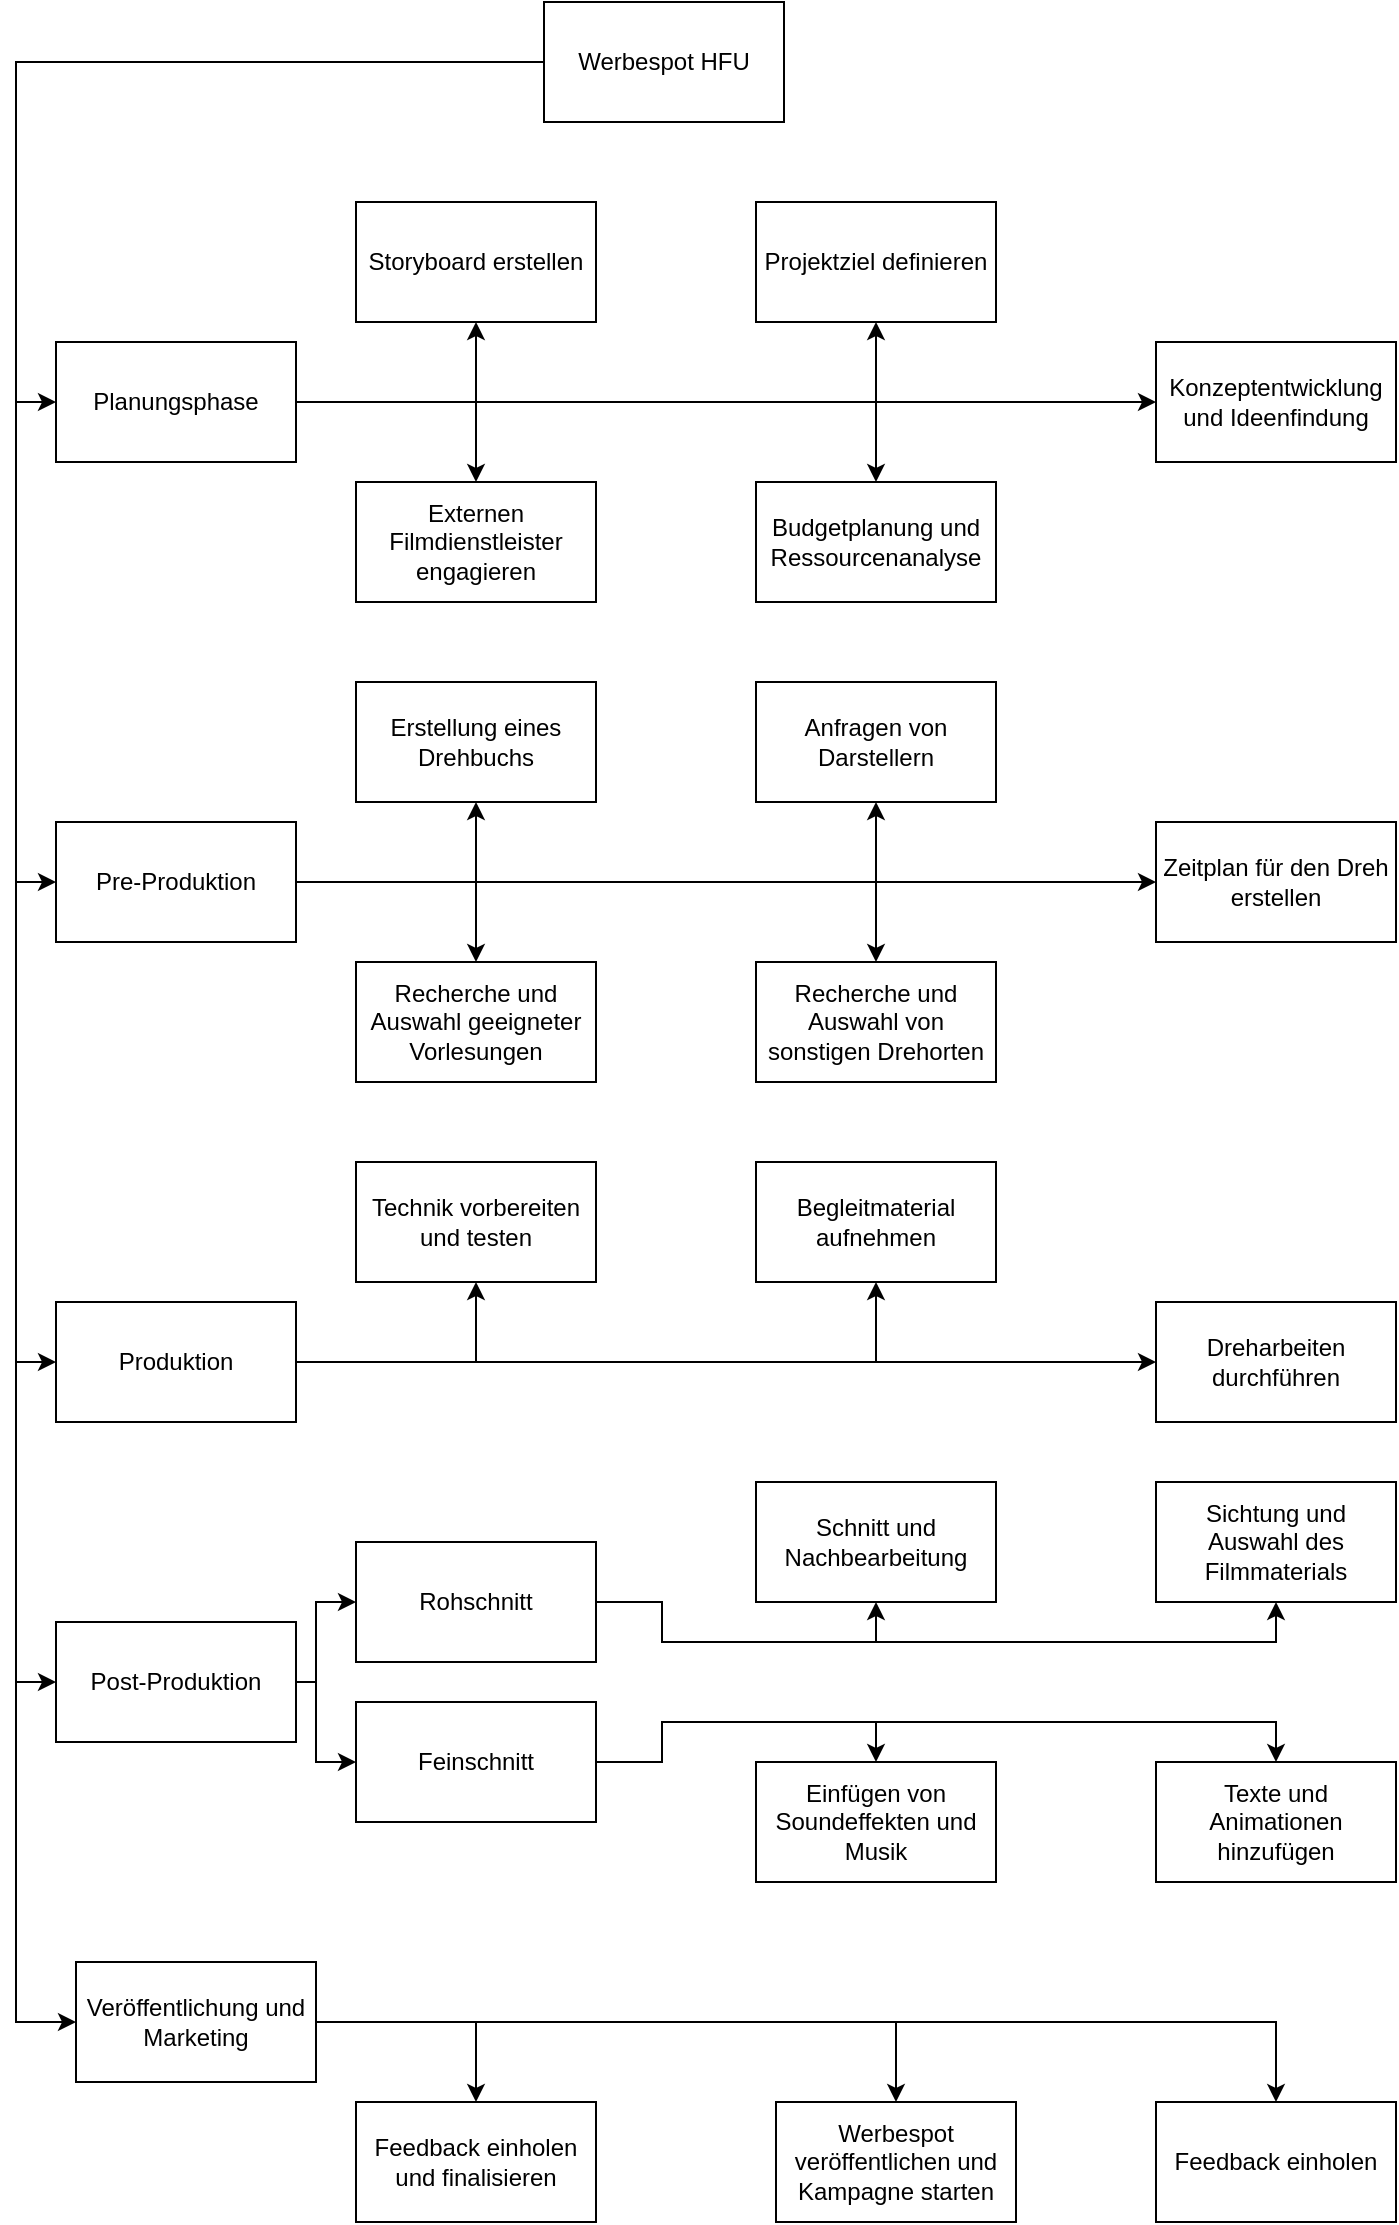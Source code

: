 <mxfile version="25.0.1">
  <diagram name="Seite-1" id="-RkgGW7811Z0LGyBiH7x">
    <mxGraphModel dx="1083" dy="1097" grid="1" gridSize="10" guides="1" tooltips="1" connect="1" arrows="1" fold="1" page="1" pageScale="1" pageWidth="827" pageHeight="1169" math="0" shadow="0">
      <root>
        <mxCell id="0" />
        <mxCell id="1" parent="0" />
        <mxCell id="VMfmg8et39PvQThMeTDz-4" value="" style="edgeStyle=orthogonalEdgeStyle;rounded=0;orthogonalLoop=1;jettySize=auto;html=1;" edge="1" parent="1" source="VMfmg8et39PvQThMeTDz-1" target="VMfmg8et39PvQThMeTDz-3">
          <mxGeometry relative="1" as="geometry">
            <Array as="points">
              <mxPoint x="30" y="70" />
              <mxPoint x="30" y="240" />
            </Array>
          </mxGeometry>
        </mxCell>
        <mxCell id="VMfmg8et39PvQThMeTDz-6" value="" style="edgeStyle=orthogonalEdgeStyle;rounded=0;orthogonalLoop=1;jettySize=auto;html=1;" edge="1" parent="1" source="VMfmg8et39PvQThMeTDz-1" target="VMfmg8et39PvQThMeTDz-5">
          <mxGeometry relative="1" as="geometry">
            <Array as="points">
              <mxPoint x="30" y="70" />
              <mxPoint x="30" y="480" />
            </Array>
          </mxGeometry>
        </mxCell>
        <mxCell id="VMfmg8et39PvQThMeTDz-8" value="" style="edgeStyle=orthogonalEdgeStyle;rounded=0;orthogonalLoop=1;jettySize=auto;html=1;" edge="1" parent="1" source="VMfmg8et39PvQThMeTDz-1" target="VMfmg8et39PvQThMeTDz-7">
          <mxGeometry relative="1" as="geometry">
            <Array as="points">
              <mxPoint x="30" y="70" />
              <mxPoint x="30" y="720" />
            </Array>
          </mxGeometry>
        </mxCell>
        <mxCell id="VMfmg8et39PvQThMeTDz-10" value="" style="edgeStyle=orthogonalEdgeStyle;rounded=0;orthogonalLoop=1;jettySize=auto;html=1;" edge="1" parent="1" source="VMfmg8et39PvQThMeTDz-1" target="VMfmg8et39PvQThMeTDz-9">
          <mxGeometry relative="1" as="geometry">
            <Array as="points">
              <mxPoint x="30" y="70" />
              <mxPoint x="30" y="880" />
            </Array>
          </mxGeometry>
        </mxCell>
        <mxCell id="VMfmg8et39PvQThMeTDz-12" value="" style="edgeStyle=orthogonalEdgeStyle;rounded=0;orthogonalLoop=1;jettySize=auto;html=1;" edge="1" parent="1" source="VMfmg8et39PvQThMeTDz-1" target="VMfmg8et39PvQThMeTDz-11">
          <mxGeometry relative="1" as="geometry">
            <Array as="points">
              <mxPoint x="30" y="70" />
              <mxPoint x="30" y="1050" />
            </Array>
          </mxGeometry>
        </mxCell>
        <mxCell id="VMfmg8et39PvQThMeTDz-1" value="Werbespot HFU" style="rounded=0;whiteSpace=wrap;html=1;" vertex="1" parent="1">
          <mxGeometry x="294" y="40" width="120" height="60" as="geometry" />
        </mxCell>
        <mxCell id="VMfmg8et39PvQThMeTDz-15" value="" style="edgeStyle=orthogonalEdgeStyle;rounded=0;orthogonalLoop=1;jettySize=auto;html=1;entryX=0.5;entryY=1;entryDx=0;entryDy=0;" edge="1" parent="1" source="VMfmg8et39PvQThMeTDz-3" target="VMfmg8et39PvQThMeTDz-13">
          <mxGeometry relative="1" as="geometry">
            <Array as="points">
              <mxPoint x="460" y="240" />
            </Array>
          </mxGeometry>
        </mxCell>
        <mxCell id="VMfmg8et39PvQThMeTDz-18" value="" style="edgeStyle=orthogonalEdgeStyle;rounded=0;orthogonalLoop=1;jettySize=auto;html=1;entryX=0.5;entryY=0;entryDx=0;entryDy=0;" edge="1" parent="1" source="VMfmg8et39PvQThMeTDz-3" target="VMfmg8et39PvQThMeTDz-17">
          <mxGeometry relative="1" as="geometry">
            <Array as="points">
              <mxPoint x="460" y="240" />
            </Array>
          </mxGeometry>
        </mxCell>
        <mxCell id="VMfmg8et39PvQThMeTDz-20" value="" style="edgeStyle=orthogonalEdgeStyle;rounded=0;orthogonalLoop=1;jettySize=auto;html=1;" edge="1" parent="1" source="VMfmg8et39PvQThMeTDz-3" target="VMfmg8et39PvQThMeTDz-19">
          <mxGeometry relative="1" as="geometry">
            <Array as="points">
              <mxPoint x="260" y="240" />
            </Array>
          </mxGeometry>
        </mxCell>
        <mxCell id="VMfmg8et39PvQThMeTDz-22" value="" style="edgeStyle=orthogonalEdgeStyle;rounded=0;orthogonalLoop=1;jettySize=auto;html=1;" edge="1" parent="1" source="VMfmg8et39PvQThMeTDz-3" target="VMfmg8et39PvQThMeTDz-21">
          <mxGeometry relative="1" as="geometry">
            <Array as="points">
              <mxPoint x="390" y="240" />
              <mxPoint x="390" y="240" />
            </Array>
          </mxGeometry>
        </mxCell>
        <mxCell id="VMfmg8et39PvQThMeTDz-24" value="" style="edgeStyle=orthogonalEdgeStyle;rounded=0;orthogonalLoop=1;jettySize=auto;html=1;exitX=1;exitY=0.5;exitDx=0;exitDy=0;" edge="1" parent="1" source="VMfmg8et39PvQThMeTDz-3" target="VMfmg8et39PvQThMeTDz-23">
          <mxGeometry relative="1" as="geometry">
            <Array as="points">
              <mxPoint x="260" y="240" />
            </Array>
          </mxGeometry>
        </mxCell>
        <mxCell id="VMfmg8et39PvQThMeTDz-3" value="Planungsphase" style="whiteSpace=wrap;html=1;rounded=0;" vertex="1" parent="1">
          <mxGeometry x="50" y="210" width="120" height="60" as="geometry" />
        </mxCell>
        <mxCell id="VMfmg8et39PvQThMeTDz-26" value="" style="edgeStyle=orthogonalEdgeStyle;rounded=0;orthogonalLoop=1;jettySize=auto;html=1;" edge="1" parent="1" source="VMfmg8et39PvQThMeTDz-5" target="VMfmg8et39PvQThMeTDz-25">
          <mxGeometry relative="1" as="geometry">
            <Array as="points">
              <mxPoint x="260" y="480" />
            </Array>
          </mxGeometry>
        </mxCell>
        <mxCell id="VMfmg8et39PvQThMeTDz-29" value="" style="edgeStyle=orthogonalEdgeStyle;rounded=0;orthogonalLoop=1;jettySize=auto;html=1;" edge="1" parent="1" source="VMfmg8et39PvQThMeTDz-5" target="VMfmg8et39PvQThMeTDz-28">
          <mxGeometry relative="1" as="geometry" />
        </mxCell>
        <mxCell id="VMfmg8et39PvQThMeTDz-31" value="" style="edgeStyle=orthogonalEdgeStyle;rounded=0;orthogonalLoop=1;jettySize=auto;html=1;" edge="1" parent="1" source="VMfmg8et39PvQThMeTDz-5" target="VMfmg8et39PvQThMeTDz-30">
          <mxGeometry relative="1" as="geometry" />
        </mxCell>
        <mxCell id="VMfmg8et39PvQThMeTDz-33" value="" style="edgeStyle=orthogonalEdgeStyle;rounded=0;orthogonalLoop=1;jettySize=auto;html=1;" edge="1" parent="1" source="VMfmg8et39PvQThMeTDz-5" target="VMfmg8et39PvQThMeTDz-32">
          <mxGeometry relative="1" as="geometry" />
        </mxCell>
        <mxCell id="VMfmg8et39PvQThMeTDz-35" value="" style="edgeStyle=orthogonalEdgeStyle;rounded=0;orthogonalLoop=1;jettySize=auto;html=1;" edge="1" parent="1" source="VMfmg8et39PvQThMeTDz-5" target="VMfmg8et39PvQThMeTDz-34">
          <mxGeometry relative="1" as="geometry" />
        </mxCell>
        <mxCell id="VMfmg8et39PvQThMeTDz-5" value="Pre-Produktion" style="rounded=0;whiteSpace=wrap;html=1;" vertex="1" parent="1">
          <mxGeometry x="50" y="450" width="120" height="60" as="geometry" />
        </mxCell>
        <mxCell id="VMfmg8et39PvQThMeTDz-37" value="" style="edgeStyle=orthogonalEdgeStyle;rounded=0;orthogonalLoop=1;jettySize=auto;html=1;" edge="1" parent="1" source="VMfmg8et39PvQThMeTDz-7" target="VMfmg8et39PvQThMeTDz-36">
          <mxGeometry relative="1" as="geometry" />
        </mxCell>
        <mxCell id="VMfmg8et39PvQThMeTDz-39" value="" style="edgeStyle=orthogonalEdgeStyle;rounded=0;orthogonalLoop=1;jettySize=auto;html=1;" edge="1" parent="1" source="VMfmg8et39PvQThMeTDz-7" target="VMfmg8et39PvQThMeTDz-38">
          <mxGeometry relative="1" as="geometry" />
        </mxCell>
        <mxCell id="VMfmg8et39PvQThMeTDz-41" value="" style="edgeStyle=orthogonalEdgeStyle;rounded=0;orthogonalLoop=1;jettySize=auto;html=1;" edge="1" parent="1" source="VMfmg8et39PvQThMeTDz-7" target="VMfmg8et39PvQThMeTDz-40">
          <mxGeometry relative="1" as="geometry" />
        </mxCell>
        <mxCell id="VMfmg8et39PvQThMeTDz-7" value="Produktion" style="whiteSpace=wrap;html=1;rounded=0;" vertex="1" parent="1">
          <mxGeometry x="50" y="690" width="120" height="60" as="geometry" />
        </mxCell>
        <mxCell id="VMfmg8et39PvQThMeTDz-50" value="" style="edgeStyle=orthogonalEdgeStyle;rounded=0;orthogonalLoop=1;jettySize=auto;html=1;" edge="1" parent="1" source="VMfmg8et39PvQThMeTDz-9" target="VMfmg8et39PvQThMeTDz-48">
          <mxGeometry relative="1" as="geometry">
            <Array as="points">
              <mxPoint x="180" y="880" />
              <mxPoint x="180" y="840" />
            </Array>
          </mxGeometry>
        </mxCell>
        <mxCell id="VMfmg8et39PvQThMeTDz-52" value="" style="edgeStyle=orthogonalEdgeStyle;rounded=0;orthogonalLoop=1;jettySize=auto;html=1;" edge="1" parent="1" source="VMfmg8et39PvQThMeTDz-9" target="VMfmg8et39PvQThMeTDz-51">
          <mxGeometry relative="1" as="geometry">
            <Array as="points">
              <mxPoint x="180" y="880" />
              <mxPoint x="180" y="920" />
            </Array>
          </mxGeometry>
        </mxCell>
        <mxCell id="VMfmg8et39PvQThMeTDz-9" value="Post-Produktion" style="rounded=0;whiteSpace=wrap;html=1;" vertex="1" parent="1">
          <mxGeometry x="50" y="850" width="120" height="60" as="geometry" />
        </mxCell>
        <mxCell id="VMfmg8et39PvQThMeTDz-58" value="" style="edgeStyle=orthogonalEdgeStyle;rounded=0;orthogonalLoop=1;jettySize=auto;html=1;" edge="1" parent="1" source="VMfmg8et39PvQThMeTDz-11" target="VMfmg8et39PvQThMeTDz-57">
          <mxGeometry relative="1" as="geometry" />
        </mxCell>
        <mxCell id="VMfmg8et39PvQThMeTDz-60" value="" style="edgeStyle=orthogonalEdgeStyle;rounded=0;orthogonalLoop=1;jettySize=auto;html=1;" edge="1" parent="1" source="VMfmg8et39PvQThMeTDz-11" target="VMfmg8et39PvQThMeTDz-59">
          <mxGeometry relative="1" as="geometry" />
        </mxCell>
        <mxCell id="VMfmg8et39PvQThMeTDz-62" value="" style="edgeStyle=orthogonalEdgeStyle;rounded=0;orthogonalLoop=1;jettySize=auto;html=1;" edge="1" parent="1" source="VMfmg8et39PvQThMeTDz-11" target="VMfmg8et39PvQThMeTDz-61">
          <mxGeometry relative="1" as="geometry" />
        </mxCell>
        <mxCell id="VMfmg8et39PvQThMeTDz-11" value="Veröffentlichung und Marketing" style="rounded=0;whiteSpace=wrap;html=1;" vertex="1" parent="1">
          <mxGeometry x="60" y="1020" width="120" height="60" as="geometry" />
        </mxCell>
        <mxCell id="VMfmg8et39PvQThMeTDz-13" value="Projektziel definieren" style="whiteSpace=wrap;html=1;rounded=0;" vertex="1" parent="1">
          <mxGeometry x="400" y="140" width="120" height="60" as="geometry" />
        </mxCell>
        <mxCell id="VMfmg8et39PvQThMeTDz-17" value="Budgetplanung und Ressourcenanalyse" style="whiteSpace=wrap;html=1;rounded=0;" vertex="1" parent="1">
          <mxGeometry x="400" y="280" width="120" height="60" as="geometry" />
        </mxCell>
        <mxCell id="VMfmg8et39PvQThMeTDz-19" value="Externen Filmdienstleister engagieren" style="whiteSpace=wrap;html=1;rounded=0;" vertex="1" parent="1">
          <mxGeometry x="200" y="280" width="120" height="60" as="geometry" />
        </mxCell>
        <mxCell id="VMfmg8et39PvQThMeTDz-21" value="Konzeptentwicklung und Ideenfindung" style="whiteSpace=wrap;html=1;rounded=0;" vertex="1" parent="1">
          <mxGeometry x="600" y="210" width="120" height="60" as="geometry" />
        </mxCell>
        <mxCell id="VMfmg8et39PvQThMeTDz-23" value="Storyboard erstellen" style="whiteSpace=wrap;html=1;rounded=0;" vertex="1" parent="1">
          <mxGeometry x="200" y="140" width="120" height="60" as="geometry" />
        </mxCell>
        <mxCell id="VMfmg8et39PvQThMeTDz-25" value="Erstellung eines Drehbuchs" style="whiteSpace=wrap;html=1;rounded=0;" vertex="1" parent="1">
          <mxGeometry x="200" y="380" width="120" height="60" as="geometry" />
        </mxCell>
        <mxCell id="VMfmg8et39PvQThMeTDz-28" value="Recherche und Auswahl geeigneter Vorlesungen" style="whiteSpace=wrap;html=1;rounded=0;" vertex="1" parent="1">
          <mxGeometry x="200" y="520" width="120" height="60" as="geometry" />
        </mxCell>
        <mxCell id="VMfmg8et39PvQThMeTDz-30" value="Anfragen von Darstellern" style="whiteSpace=wrap;html=1;rounded=0;" vertex="1" parent="1">
          <mxGeometry x="400" y="380" width="120" height="60" as="geometry" />
        </mxCell>
        <mxCell id="VMfmg8et39PvQThMeTDz-32" value="Recherche und Auswahl von sonstigen Drehorten" style="whiteSpace=wrap;html=1;rounded=0;" vertex="1" parent="1">
          <mxGeometry x="400" y="520" width="120" height="60" as="geometry" />
        </mxCell>
        <mxCell id="VMfmg8et39PvQThMeTDz-34" value="Zeitplan für den Dreh erstellen" style="whiteSpace=wrap;html=1;rounded=0;" vertex="1" parent="1">
          <mxGeometry x="600" y="450" width="120" height="60" as="geometry" />
        </mxCell>
        <mxCell id="VMfmg8et39PvQThMeTDz-36" value="Technik vorbereiten und testen" style="whiteSpace=wrap;html=1;rounded=0;" vertex="1" parent="1">
          <mxGeometry x="200" y="620" width="120" height="60" as="geometry" />
        </mxCell>
        <mxCell id="VMfmg8et39PvQThMeTDz-38" value="Dreharbeiten durchführen" style="whiteSpace=wrap;html=1;rounded=0;" vertex="1" parent="1">
          <mxGeometry x="600" y="690" width="120" height="60" as="geometry" />
        </mxCell>
        <mxCell id="VMfmg8et39PvQThMeTDz-40" value="Begleitmaterial aufnehmen" style="whiteSpace=wrap;html=1;rounded=0;" vertex="1" parent="1">
          <mxGeometry x="400" y="620" width="120" height="60" as="geometry" />
        </mxCell>
        <mxCell id="VMfmg8et39PvQThMeTDz-42" value="Sichtung und Auswahl des Filmmaterials" style="rounded=0;whiteSpace=wrap;html=1;" vertex="1" parent="1">
          <mxGeometry x="600" y="780" width="120" height="60" as="geometry" />
        </mxCell>
        <mxCell id="VMfmg8et39PvQThMeTDz-44" value="Schnitt und Nachbearbeitung" style="whiteSpace=wrap;html=1;rounded=0;" vertex="1" parent="1">
          <mxGeometry x="400" y="780" width="120" height="60" as="geometry" />
        </mxCell>
        <mxCell id="VMfmg8et39PvQThMeTDz-46" value="Einfügen von Soundeffekten und Musik" style="whiteSpace=wrap;html=1;rounded=0;" vertex="1" parent="1">
          <mxGeometry x="400" y="920" width="120" height="60" as="geometry" />
        </mxCell>
        <mxCell id="VMfmg8et39PvQThMeTDz-56" style="edgeStyle=orthogonalEdgeStyle;rounded=0;orthogonalLoop=1;jettySize=auto;html=1;exitX=1;exitY=0.5;exitDx=0;exitDy=0;entryX=0.5;entryY=1;entryDx=0;entryDy=0;" edge="1" parent="1" source="VMfmg8et39PvQThMeTDz-48" target="VMfmg8et39PvQThMeTDz-44">
          <mxGeometry relative="1" as="geometry">
            <Array as="points">
              <mxPoint x="353" y="860" />
              <mxPoint x="460" y="860" />
            </Array>
          </mxGeometry>
        </mxCell>
        <mxCell id="VMfmg8et39PvQThMeTDz-63" style="edgeStyle=orthogonalEdgeStyle;rounded=0;orthogonalLoop=1;jettySize=auto;html=1;exitX=1;exitY=0.5;exitDx=0;exitDy=0;entryX=0.5;entryY=1;entryDx=0;entryDy=0;" edge="1" parent="1" source="VMfmg8et39PvQThMeTDz-48" target="VMfmg8et39PvQThMeTDz-42">
          <mxGeometry relative="1" as="geometry">
            <Array as="points">
              <mxPoint x="353" y="860" />
              <mxPoint x="660" y="860" />
            </Array>
          </mxGeometry>
        </mxCell>
        <mxCell id="VMfmg8et39PvQThMeTDz-48" value="Rohschnitt" style="whiteSpace=wrap;html=1;rounded=0;" vertex="1" parent="1">
          <mxGeometry x="200" y="810" width="120" height="60" as="geometry" />
        </mxCell>
        <mxCell id="VMfmg8et39PvQThMeTDz-64" style="edgeStyle=orthogonalEdgeStyle;rounded=0;orthogonalLoop=1;jettySize=auto;html=1;exitX=1;exitY=0.5;exitDx=0;exitDy=0;entryX=0.5;entryY=0;entryDx=0;entryDy=0;" edge="1" parent="1" source="VMfmg8et39PvQThMeTDz-51" target="VMfmg8et39PvQThMeTDz-46">
          <mxGeometry relative="1" as="geometry">
            <Array as="points">
              <mxPoint x="353" y="900" />
              <mxPoint x="460" y="900" />
            </Array>
          </mxGeometry>
        </mxCell>
        <mxCell id="VMfmg8et39PvQThMeTDz-65" style="edgeStyle=orthogonalEdgeStyle;rounded=0;orthogonalLoop=1;jettySize=auto;html=1;exitX=1;exitY=0.5;exitDx=0;exitDy=0;entryX=0.5;entryY=0;entryDx=0;entryDy=0;" edge="1" parent="1" source="VMfmg8et39PvQThMeTDz-51" target="VMfmg8et39PvQThMeTDz-54">
          <mxGeometry relative="1" as="geometry">
            <Array as="points">
              <mxPoint x="353" y="900" />
              <mxPoint x="660" y="900" />
            </Array>
          </mxGeometry>
        </mxCell>
        <mxCell id="VMfmg8et39PvQThMeTDz-51" value="Feinschnitt" style="whiteSpace=wrap;html=1;rounded=0;" vertex="1" parent="1">
          <mxGeometry x="200" y="890" width="120" height="60" as="geometry" />
        </mxCell>
        <mxCell id="VMfmg8et39PvQThMeTDz-54" value="Texte und Animationen hinzufügen" style="whiteSpace=wrap;html=1;rounded=0;" vertex="1" parent="1">
          <mxGeometry x="600" y="920" width="120" height="60" as="geometry" />
        </mxCell>
        <mxCell id="VMfmg8et39PvQThMeTDz-57" value="Feedback einholen und finalisieren" style="whiteSpace=wrap;html=1;rounded=0;" vertex="1" parent="1">
          <mxGeometry x="200" y="1090" width="120" height="60" as="geometry" />
        </mxCell>
        <mxCell id="VMfmg8et39PvQThMeTDz-59" value="Werbespot veröffentlichen und Kampagne starten" style="whiteSpace=wrap;html=1;rounded=0;" vertex="1" parent="1">
          <mxGeometry x="410" y="1090" width="120" height="60" as="geometry" />
        </mxCell>
        <mxCell id="VMfmg8et39PvQThMeTDz-61" value="Feedback einholen" style="whiteSpace=wrap;html=1;rounded=0;" vertex="1" parent="1">
          <mxGeometry x="600" y="1090" width="120" height="60" as="geometry" />
        </mxCell>
      </root>
    </mxGraphModel>
  </diagram>
</mxfile>

